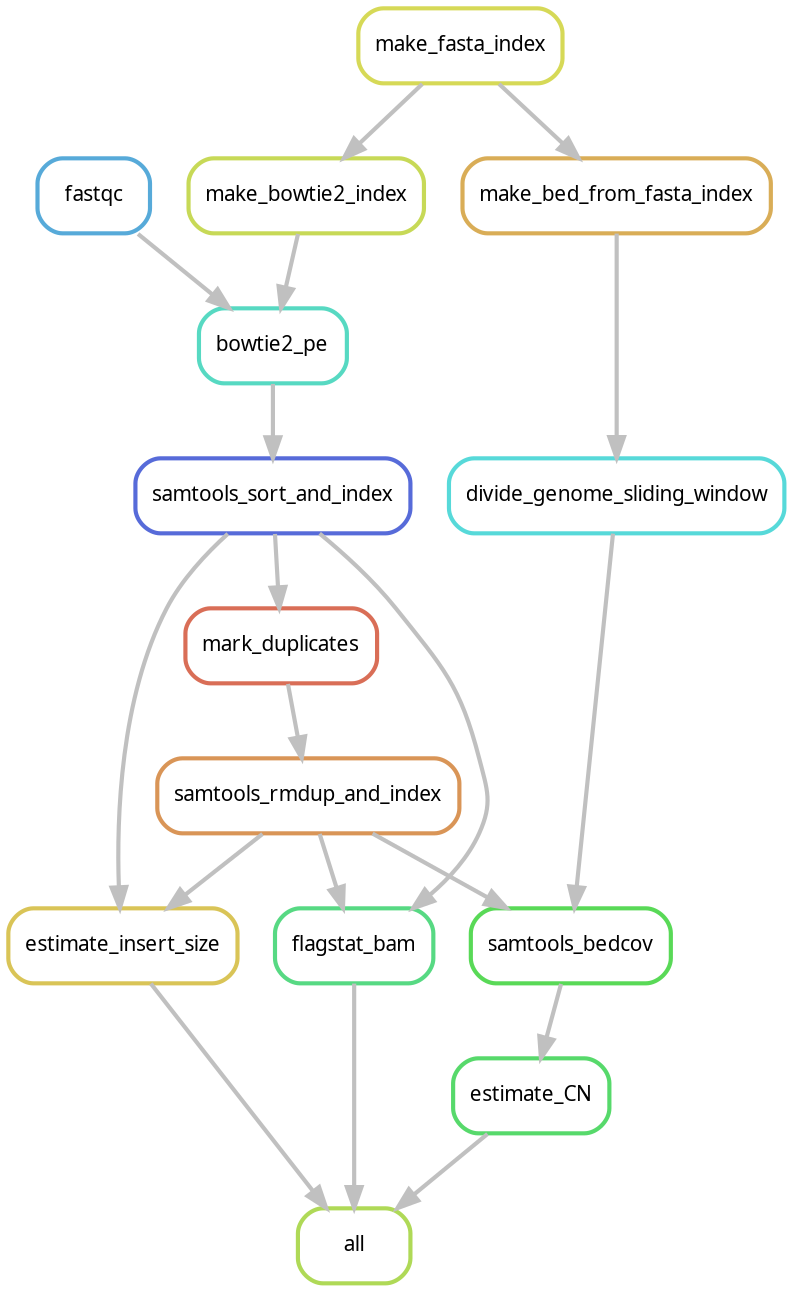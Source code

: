 digraph snakemake_dag {
    graph[bgcolor=white, margin=0];
    node[shape=box, style=rounded, fontname=sans,                 fontsize=10, penwidth=2];
    edge[penwidth=2, color=grey];
	0[label = "flagstat_bam", color = "0.39 0.6 0.85", style="rounded"];
	1[label = "make_bowtie2_index", color = "0.19 0.6 0.85", style="rounded"];
	2[label = "bowtie2_pe", color = "0.47 0.6 0.85", style="rounded"];
	3[label = "divide_genome_sliding_window", color = "0.50 0.6 0.85", style="rounded"];
	4[label = "mark_duplicates", color = "0.03 0.6 0.85", style="rounded"];
	5[label = "all", color = "0.22 0.6 0.85", style="rounded"];
	6[label = "samtools_rmdup_and_index", color = "0.08 0.6 0.85", style="rounded"];
	7[label = "make_bed_from_fasta_index", color = "0.11 0.6 0.85", style="rounded"];
	8[label = "fastqc", color = "0.56 0.6 0.85", style="rounded"];
	9[label = "estimate_insert_size", color = "0.14 0.6 0.85", style="rounded"];
	10[label = "samtools_bedcov", color = "0.33 0.6 0.85", style="rounded"];
	11[label = "estimate_CN", color = "0.36 0.6 0.85", style="rounded"];
	12[label = "make_fasta_index", color = "0.17 0.6 0.85", style="rounded"];
	13[label = "samtools_sort_and_index", color = "0.64 0.6 0.85", style="rounded"];
	6 -> 0
	13 -> 0
	12 -> 1
	1 -> 2
	8 -> 2
	7 -> 3
	13 -> 4
	0 -> 5
	11 -> 5
	9 -> 5
	4 -> 6
	12 -> 7
	6 -> 9
	13 -> 9
	6 -> 10
	3 -> 10
	10 -> 11
	2 -> 13
}            
